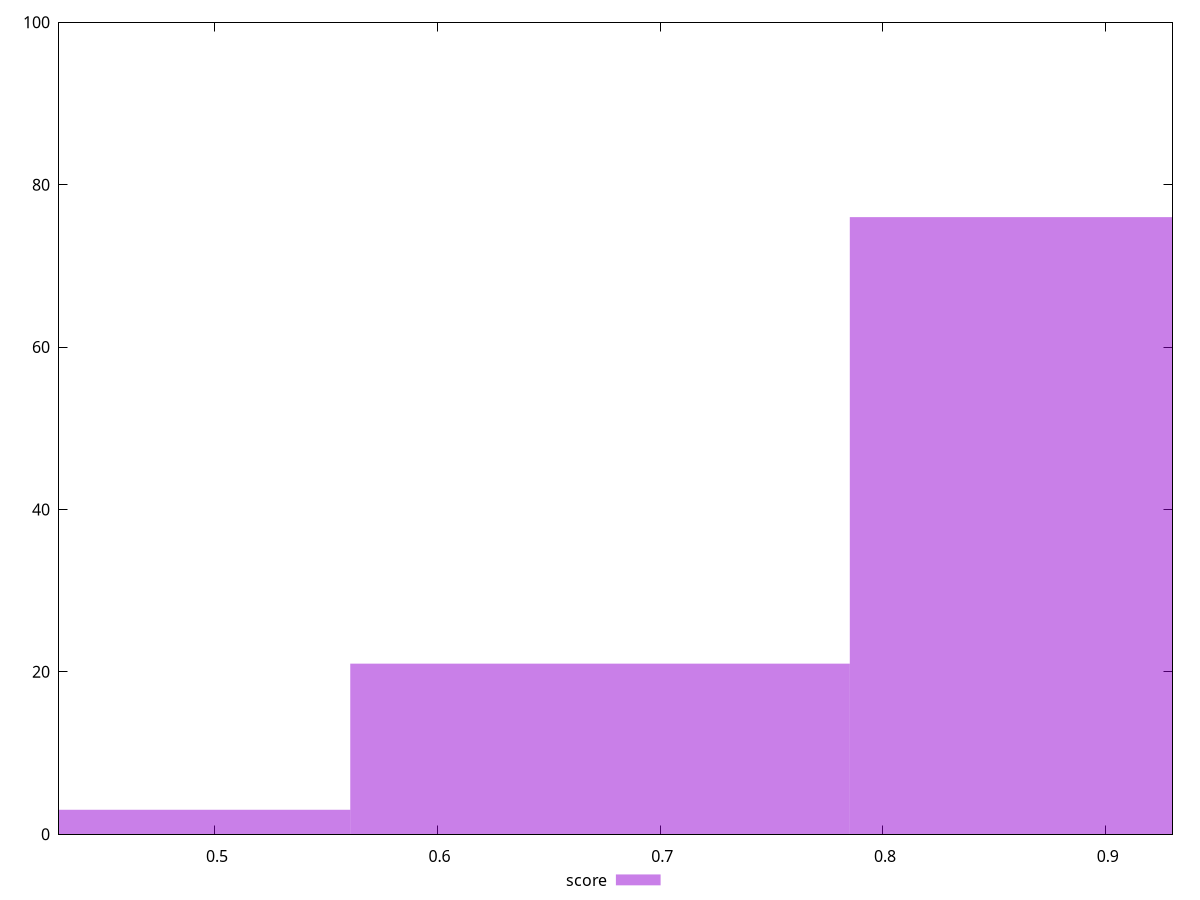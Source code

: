 reset

$score <<EOF
0.6729384502152012 21
0.8972512669536015 76
0.44862563347680073 3
EOF

set key outside below
set boxwidth 0.22431281673840037
set xrange [0.43:0.93]
set yrange [0:100]
set trange [0:100]
set style fill transparent solid 0.5 noborder
set terminal svg size 640, 490 enhanced background rgb 'white'
set output "report_00013_2021-02-09T12-04-24.940Z/first-meaningful-paint/samples/pages+cached/score/histogram.svg"

plot $score title "score" with boxes

reset
